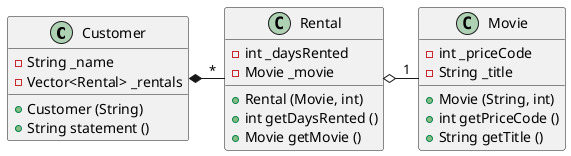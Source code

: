 @startuml
Customer *- "*" Rental
Rental   o- "1" Movie

class Customer {
    - String _name
    - Vector<Rental> _rentals
    + Customer (String)
    + String statement ()
    }

class Rental {
    - int _daysRented
    - Movie _movie
    + Rental (Movie, int)
    + int getDaysRented ()
    + Movie getMovie ()
    }

class Movie {
    - int _priceCode
    - String _title
    + Movie (String, int)
    + int getPriceCode ()
    + String getTitle ()
    }

@enduml

